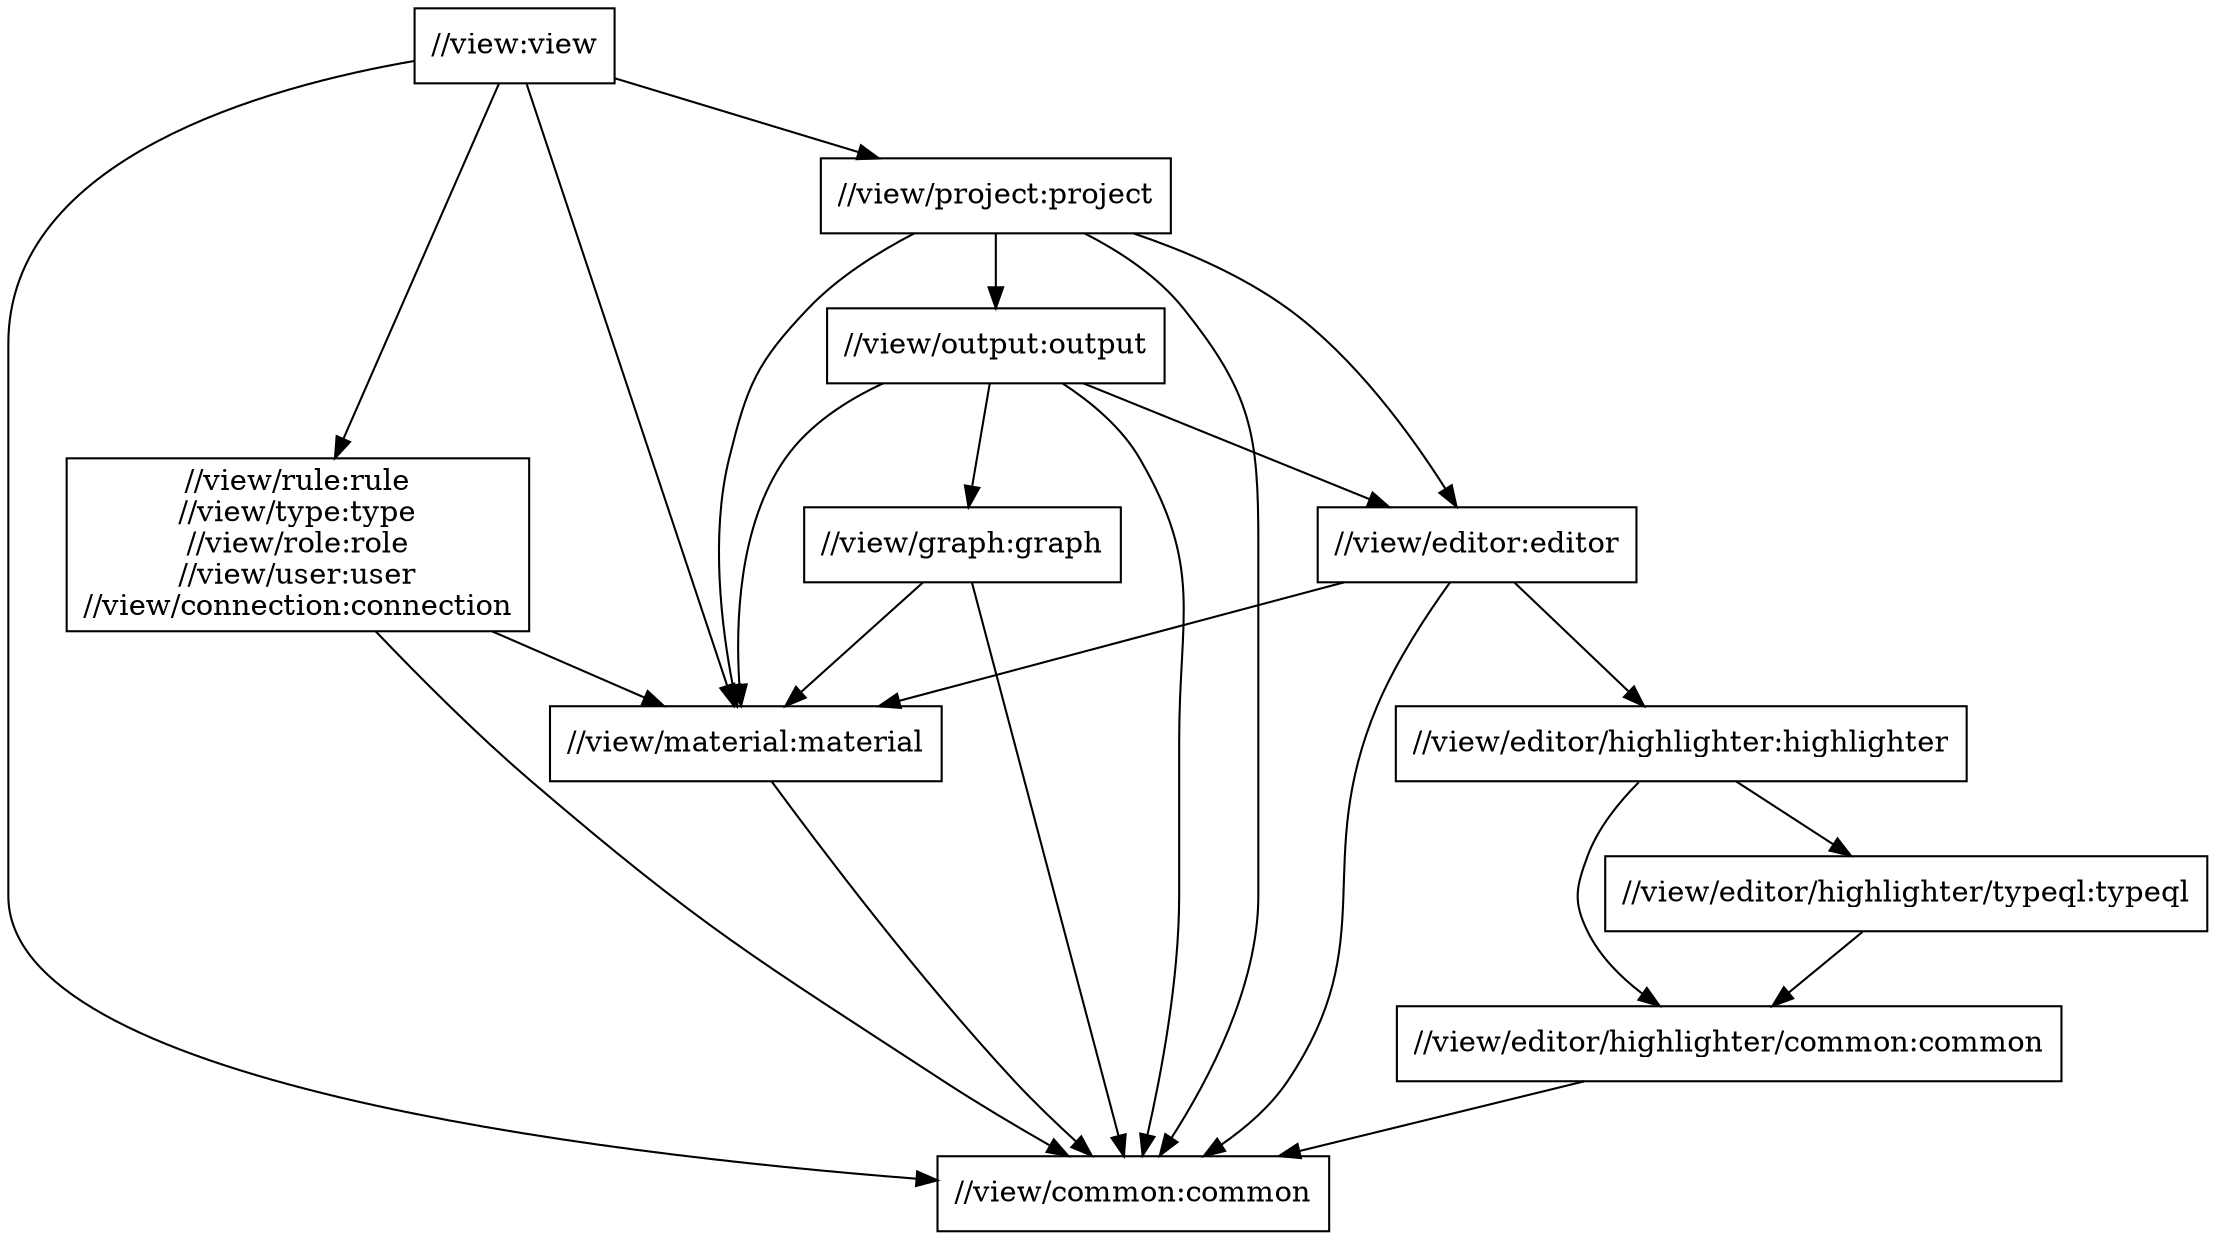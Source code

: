 digraph mygraph {
  node [shape=box];
  "//view:view"
  "//view:view" -> "//view/common:common"
  "//view:view" -> "//view/rule:rule\n//view/type:type\n//view/role:role\n//view/user:user\n//view/connection:connection"
  "//view:view" -> "//view/material:material"
  "//view:view" -> "//view/project:project"
  "//view/project:project"
  "//view/project:project" -> "//view/common:common"
  "//view/project:project" -> "//view/editor:editor"
  "//view/project:project" -> "//view/material:material"
  "//view/project:project" -> "//view/output:output"
  "//view/output:output"
  "//view/output:output" -> "//view/common:common"
  "//view/output:output" -> "//view/editor:editor"
  "//view/output:output" -> "//view/graph:graph"
  "//view/output:output" -> "//view/material:material"
  "//view/graph:graph"
  "//view/graph:graph" -> "//view/common:common"
  "//view/graph:graph" -> "//view/material:material"
  "//view/editor:editor"
  "//view/editor:editor" -> "//view/common:common"
  "//view/editor:editor" -> "//view/editor/highlighter:highlighter"
  "//view/editor:editor" -> "//view/material:material"
  "//view/editor/highlighter:highlighter"
  "//view/editor/highlighter:highlighter" -> "//view/editor/highlighter/common:common"
  "//view/editor/highlighter:highlighter" -> "//view/editor/highlighter/typeql:typeql"
  "//view/editor/highlighter/typeql:typeql"
  "//view/editor/highlighter/typeql:typeql" -> "//view/editor/highlighter/common:common"
  "//view/editor/highlighter/common:common"
  "//view/editor/highlighter/common:common" -> "//view/common:common"
  "//view/rule:rule\n//view/type:type\n//view/role:role\n//view/user:user\n//view/connection:connection"
  "//view/rule:rule\n//view/type:type\n//view/role:role\n//view/user:user\n//view/connection:connection" -> "//view/common:common"
  "//view/rule:rule\n//view/type:type\n//view/role:role\n//view/user:user\n//view/connection:connection" -> "//view/material:material"
  "//view/material:material"
  "//view/material:material" -> "//view/common:common"
  "//view/common:common"
}
